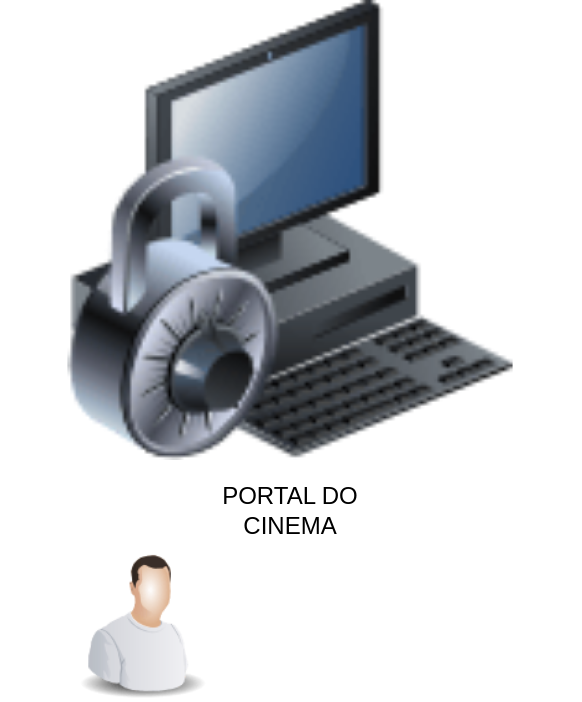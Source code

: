 <mxfile version="26.0.5">
  <diagram name="Página-1" id="U8x9v5WI5g8i2qzaIiDe">
    <mxGraphModel dx="877" dy="1974" grid="1" gridSize="10" guides="1" tooltips="1" connect="1" arrows="1" fold="1" page="1" pageScale="1" pageWidth="827" pageHeight="1169" math="0" shadow="0">
      <root>
        <mxCell id="0" />
        <mxCell id="1" parent="0" />
        <mxCell id="4TEyoO0OeXfm0volqhAp-1" value="" style="image;html=1;image=img/lib/clip_art/computers/Secure_System_128x128.png;fontStyle=0" vertex="1" parent="1">
          <mxGeometry x="269" y="200" width="290" height="230" as="geometry" />
        </mxCell>
        <mxCell id="4TEyoO0OeXfm0volqhAp-2" value="PORTAL DO CINEMA" style="text;strokeColor=none;align=center;fillColor=none;html=1;verticalAlign=middle;whiteSpace=wrap;rounded=0;" vertex="1" parent="1">
          <mxGeometry x="366" y="440" width="96" height="30" as="geometry" />
        </mxCell>
        <mxCell id="4TEyoO0OeXfm0volqhAp-3" value="" style="image;html=1;image=img/lib/clip_art/people/Worker_Man_128x128.png" vertex="1" parent="1">
          <mxGeometry x="300" y="470" width="80" height="80" as="geometry" />
        </mxCell>
      </root>
    </mxGraphModel>
  </diagram>
</mxfile>
